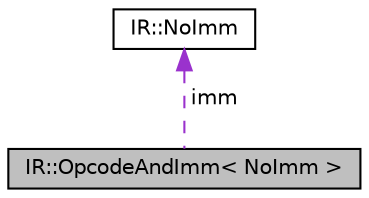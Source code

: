 digraph "IR::OpcodeAndImm&lt; NoImm &gt;"
{
  edge [fontname="Helvetica",fontsize="10",labelfontname="Helvetica",labelfontsize="10"];
  node [fontname="Helvetica",fontsize="10",shape=record];
  Node1 [label="IR::OpcodeAndImm\< NoImm \>",height=0.2,width=0.4,color="black", fillcolor="grey75", style="filled", fontcolor="black"];
  Node2 -> Node1 [dir="back",color="darkorchid3",fontsize="10",style="dashed",label=" imm" ];
  Node2 [label="IR::NoImm",height=0.2,width=0.4,color="black", fillcolor="white", style="filled",URL="$struct_i_r_1_1_no_imm.html"];
}
